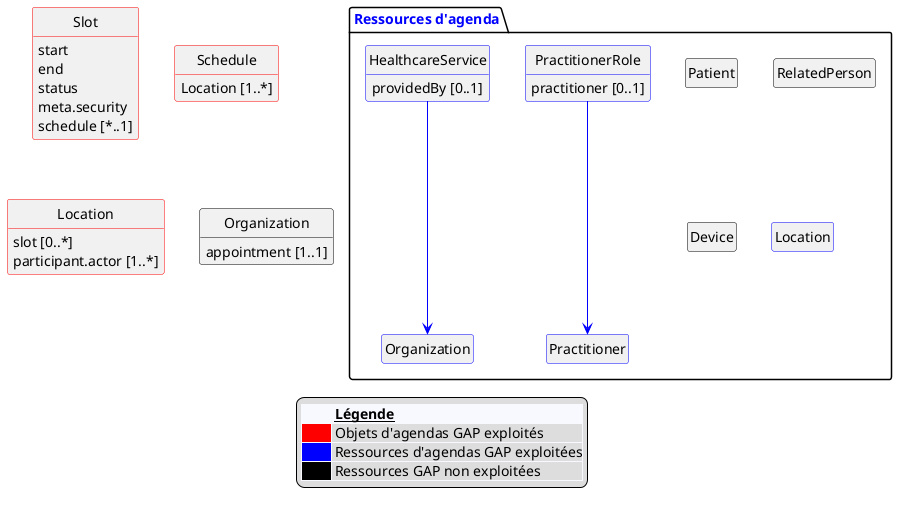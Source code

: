 @startuml

hide circle
hide empty members
skinparam linetype ortho

class Slot #line:red {
   start
   end
   status
   meta.security
   schedule [*..1]
 }

 class Schedule #line:red {
  
   Location [1..*]
 }

 

 class Location #line:red {
   slot [0..*]
   participant.actor [1..*]
 }

 class Organization #line:black {
   appointment [1..1]
 }

     
package "Ressources d'agenda" as RA #text:blue{

 class Patient #line:black

 class RelatedPerson #line:black

 class Practitioner #line:blue

 class PractitionerRole #line:blue{
    practitioner [0..1]
 }
    

 class Organization #line:blue

 class HealthcareService #line:blue {
  providedBy [0..1]
 }

 class Device #line:black
   
 class Location #line:blue

 PractitionerRole -[#blue]--> Practitioner
   HealthcareService -[#blue]--> Organization
}



legend bottom
    <#GhostWhite,#GhostWhite>|        |= __Légende__ |
    |<#red>| Objets d'agendas GAP exploités|
    |<#blue>| Ressources d'agendas GAP exploitées|
    |<#black>| Ressources GAP non exploitées|
endlegend

@enduml